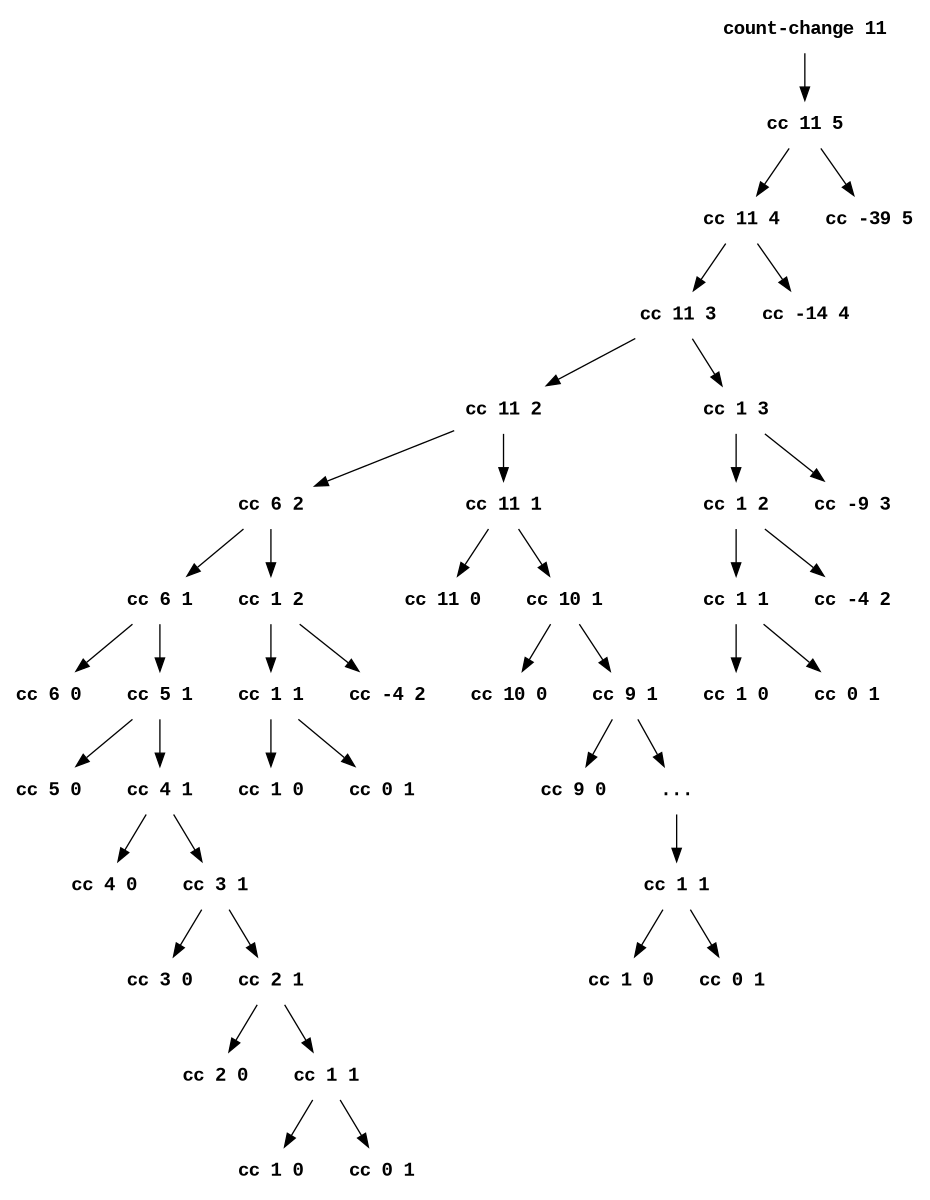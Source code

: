 digraph G {
size="8,8";
1 [label="count-change 11", shape="none", fontname="Courier New Bold"];
2 [label="cc 11 5", shape="none", fontname="Courier New Bold"];
21 [label="cc 11 4", shape="none", fontname="Courier New Bold"];
211 [label="cc 11 3", shape="none", fontname="Courier New Bold"];
2111 [label="cc 11 2", shape="none", fontname="Courier New Bold"];
21112 [label="cc 6 2", shape="none", fontname="Courier New Bold"];
211121 [label="cc 6 1", shape="none", fontname="Courier New Bold"];
2111211 [label="cc 6 0", shape="none", fontname="Courier New Bold"];
2111212 [label="cc 5 1", shape="none", fontname="Courier New Bold"];
21112121 [label="cc 5 0", shape="none", fontname="Courier New Bold"];
21112122 [label="cc 4 1", shape="none", fontname="Courier New Bold"];
2111212 -> 21112121;
2111212 -> 21112122;
211121221 [label="cc 4 0", shape="none", fontname="Courier New Bold"];
211121222 [label="cc 3 1", shape="none", fontname="Courier New Bold"];
21112122 -> 211121221;
21112122 -> 211121222;
2111212221 [label="cc 3 0", shape="none", fontname="Courier New Bold"];
2111212222 [label="cc 2 1", shape="none", fontname="Courier New Bold"];
211121222 -> 2111212221;
211121222 -> 2111212222;
21112122221 [label="cc 2 0", shape="none", fontname="Courier New Bold"];
21112122222 [label="cc 1 1", shape="none", fontname="Courier New Bold"];
2111212222 -> 21112122221;
2111212222 -> 21112122222;
211121222221 [label="cc 1 0", shape="none", fontname="Courier New Bold"];
211121222222 [label="cc 0 1", shape="none", fontname="Courier New Bold"];
21112122222 -> 211121222221;
21112122222 -> 211121222222;

211122 [label="cc 1 2", shape="none", fontname="Courier New Bold"];
2111221 [label="cc 1 1", shape="none", fontname="Courier New Bold"];
21112211 [label="cc 1 0", shape="none", fontname="Courier New Bold"];
21112212 [label="cc 0 1", shape="none", fontname="Courier New Bold"];
2111222 [label="cc -4 2", shape="none", fontname="Courier New Bold"];
211122 -> 2111221;
211122 -> 2111222;
2111221 -> 21112211;
2111221 -> 21112212;
2112 [label="cc 1 3", shape="none", fontname="Courier New Bold"];
21121 [label="cc 1 2", shape="none", fontname="Courier New Bold"];
211211 [label="cc 1 1", shape="none", fontname="Courier New Bold"];
2112111 [label="cc 1 0", shape="none", fontname="Courier New Bold"];
2112112 [label="cc 0 1", shape="none", fontname="Courier New Bold"];
211212 [label="cc -4 2", shape="none", fontname="Courier New Bold"];
21122 [label="cc -9 3", shape="none", fontname="Courier New Bold"];
212 [label="cc -14 4", shape="none", fontname="Courier New Bold"];
22 [label="cc -39 5", shape="none", fontname="Courier New Bold"];
21111 [label="cc 11 1", shape="none", fontname="Courier New Bold"];
211111 [label="cc 11 0", shape="none", fontname="Courier New Bold"];
211112 [label="cc 10 1", shape="none", fontname="Courier New Bold"];
2111121 [label="cc 10 0", shape="none", fontname="Courier New Bold"];
2111122 [label="cc 9 1", shape="none", fontname="Courier New Bold"];
21111221 [label="cc 9 0", shape="none", fontname="Courier New Bold"];
21111222 [label="...", shape="none", fontname="Courier New Bold"];
211112221 [label="cc 1 1", shape="none", fontname="Courier New Bold"];
2111122211 [label="cc 1 0", shape="none", fontname="Courier New Bold"];
2111122212 [label="cc 0 1", shape="none", fontname="Courier New Bold"];
2111122 -> 21111221;
2111122 -> 21111222;
21111222 -> 211112221;
211112221 -> 2111122211;
211112221 -> 2111122212;
211211 -> 2112111;
211211 -> 2112112;
21112 -> 211121;
21112 -> 211122;
211121 -> 2111211;
211121 -> 2111212;
1 -> 2;
2 -> 21;
2 -> 22;
21 -> 211;
21 -> 212;
211 -> 2111;
211 -> 2112;
2112 -> 21121;
2112 -> 21122;
2111 -> 21111;
2111 -> 21112;
21111 -> 211111;
21111 -> 211112;
211112 -> 2111121;
211112 -> 2111122;
21121 -> 211211;
21121 -> 211212;
}
